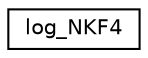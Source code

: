 digraph "Graphical Class Hierarchy"
{
 // INTERACTIVE_SVG=YES
  edge [fontname="Helvetica",fontsize="10",labelfontname="Helvetica",labelfontsize="10"];
  node [fontname="Helvetica",fontsize="10",shape=record];
  rankdir="LR";
  Node1 [label="log_NKF4",height=0.2,width=0.4,color="black", fillcolor="white", style="filled",URL="$structlog__NKF4.html"];
}
